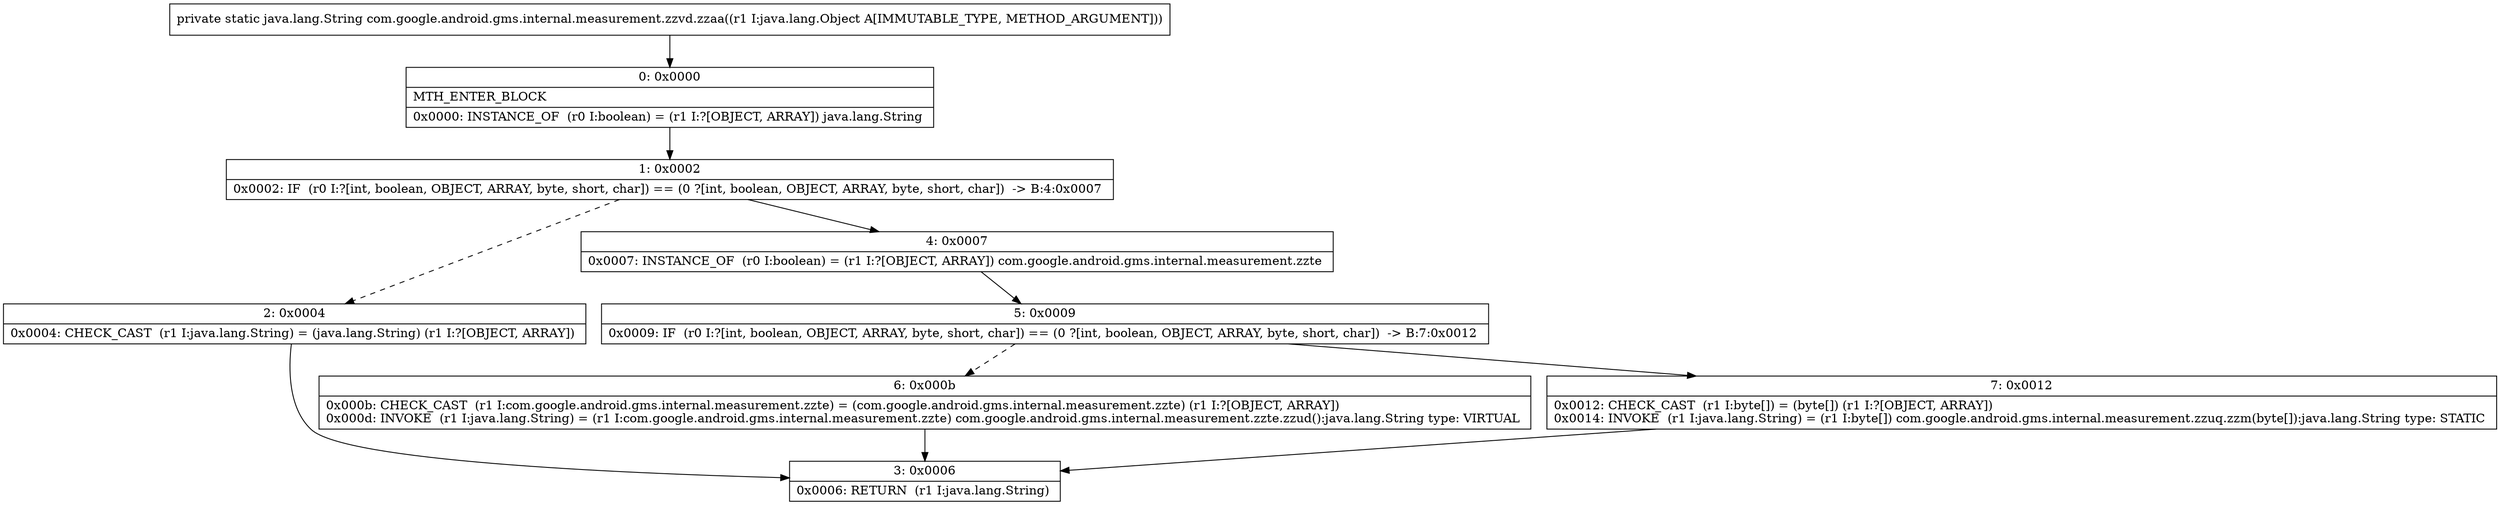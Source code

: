 digraph "CFG forcom.google.android.gms.internal.measurement.zzvd.zzaa(Ljava\/lang\/Object;)Ljava\/lang\/String;" {
Node_0 [shape=record,label="{0\:\ 0x0000|MTH_ENTER_BLOCK\l|0x0000: INSTANCE_OF  (r0 I:boolean) = (r1 I:?[OBJECT, ARRAY]) java.lang.String \l}"];
Node_1 [shape=record,label="{1\:\ 0x0002|0x0002: IF  (r0 I:?[int, boolean, OBJECT, ARRAY, byte, short, char]) == (0 ?[int, boolean, OBJECT, ARRAY, byte, short, char])  \-\> B:4:0x0007 \l}"];
Node_2 [shape=record,label="{2\:\ 0x0004|0x0004: CHECK_CAST  (r1 I:java.lang.String) = (java.lang.String) (r1 I:?[OBJECT, ARRAY]) \l}"];
Node_3 [shape=record,label="{3\:\ 0x0006|0x0006: RETURN  (r1 I:java.lang.String) \l}"];
Node_4 [shape=record,label="{4\:\ 0x0007|0x0007: INSTANCE_OF  (r0 I:boolean) = (r1 I:?[OBJECT, ARRAY]) com.google.android.gms.internal.measurement.zzte \l}"];
Node_5 [shape=record,label="{5\:\ 0x0009|0x0009: IF  (r0 I:?[int, boolean, OBJECT, ARRAY, byte, short, char]) == (0 ?[int, boolean, OBJECT, ARRAY, byte, short, char])  \-\> B:7:0x0012 \l}"];
Node_6 [shape=record,label="{6\:\ 0x000b|0x000b: CHECK_CAST  (r1 I:com.google.android.gms.internal.measurement.zzte) = (com.google.android.gms.internal.measurement.zzte) (r1 I:?[OBJECT, ARRAY]) \l0x000d: INVOKE  (r1 I:java.lang.String) = (r1 I:com.google.android.gms.internal.measurement.zzte) com.google.android.gms.internal.measurement.zzte.zzud():java.lang.String type: VIRTUAL \l}"];
Node_7 [shape=record,label="{7\:\ 0x0012|0x0012: CHECK_CAST  (r1 I:byte[]) = (byte[]) (r1 I:?[OBJECT, ARRAY]) \l0x0014: INVOKE  (r1 I:java.lang.String) = (r1 I:byte[]) com.google.android.gms.internal.measurement.zzuq.zzm(byte[]):java.lang.String type: STATIC \l}"];
MethodNode[shape=record,label="{private static java.lang.String com.google.android.gms.internal.measurement.zzvd.zzaa((r1 I:java.lang.Object A[IMMUTABLE_TYPE, METHOD_ARGUMENT])) }"];
MethodNode -> Node_0;
Node_0 -> Node_1;
Node_1 -> Node_2[style=dashed];
Node_1 -> Node_4;
Node_2 -> Node_3;
Node_4 -> Node_5;
Node_5 -> Node_6[style=dashed];
Node_5 -> Node_7;
Node_6 -> Node_3;
Node_7 -> Node_3;
}

